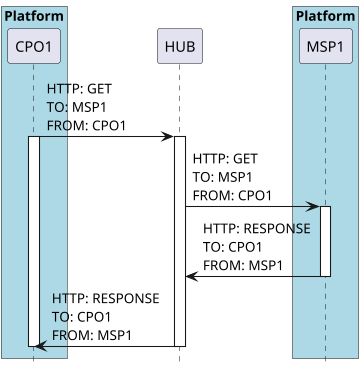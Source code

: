 @startuml
skinparam dpi 100
hide footbox

box "Platform" #LightBlue
  participant "CPO1" as CPO1
end box

participant "HUB" as HUB

box "Platform" #LightBlue
  participant "MSP1" as MSP1
end box

CPO1 -> HUB: HTTP: GET\nTO: MSP1\nFROM: CPO1
activate CPO1
activate HUB
HUB -> MSP1: HTTP: GET\nTO: MSP1\nFROM: CPO1
activate MSP1
MSP1 -> HUB: HTTP: RESPONSE\nTO: CPO1\nFROM: MSP1
deactivate MSP1
HUB -> CPO1: HTTP: RESPONSE\nTO: CPO1\nFROM: MSP1
deactivate CPO1
deactivate HUB
@enduml